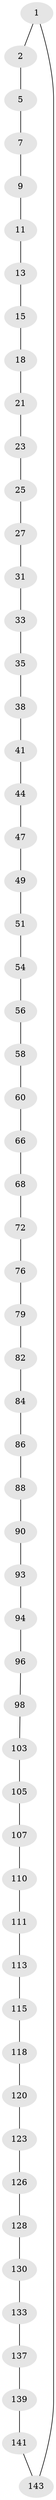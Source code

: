 // original degree distribution, {2: 1.0}
// Generated by graph-tools (version 1.1) at 2025/20/03/04/25 18:20:21]
// undirected, 58 vertices, 58 edges
graph export_dot {
graph [start="1"]
  node [color=gray90,style=filled];
  1;
  2 [super="+3"];
  5 [super="+6"];
  7 [super="+8"];
  9 [super="+10"];
  11 [super="+12"];
  13 [super="+14"];
  15 [super="+16"];
  18 [super="+19"];
  21 [super="+22"];
  23 [super="+24"];
  25 [super="+26"];
  27 [super="+28"];
  31 [super="+32"];
  33 [super="+34"];
  35 [super="+36"];
  38 [super="+39"];
  41 [super="+42"];
  44 [super="+45"];
  47 [super="+48"];
  49 [super="+50"];
  51 [super="+52"];
  54 [super="+55"];
  56 [super="+57"];
  58 [super="+59"];
  60 [super="+61"];
  66 [super="+67"];
  68 [super="+69"];
  72 [super="+73"];
  76 [super="+77"];
  79 [super="+80"];
  82 [super="+83"];
  84 [super="+85"];
  86 [super="+87"];
  88 [super="+89"];
  90 [super="+91"];
  93;
  94 [super="+95"];
  96 [super="+97"];
  98 [super="+99"];
  103 [super="+104"];
  105 [super="+106"];
  107 [super="+108"];
  110;
  111 [super="+112"];
  113 [super="+114"];
  115 [super="+116"];
  118 [super="+119"];
  120 [super="+121"];
  123 [super="+124"];
  126 [super="+127"];
  128 [super="+129"];
  130 [super="+131"];
  133 [super="+134"];
  137 [super="+138"];
  139 [super="+140"];
  141 [super="+142"];
  143 [super="+144"];
  1 -- 2;
  1 -- 143;
  2 -- 5;
  5 -- 7;
  7 -- 9;
  9 -- 11;
  11 -- 13;
  13 -- 15;
  15 -- 18;
  18 -- 21;
  21 -- 23;
  23 -- 25;
  25 -- 27;
  27 -- 31;
  31 -- 33;
  33 -- 35;
  35 -- 38;
  38 -- 41;
  41 -- 44;
  44 -- 47;
  47 -- 49;
  49 -- 51;
  51 -- 54;
  54 -- 56;
  56 -- 58;
  58 -- 60;
  60 -- 66;
  66 -- 68;
  68 -- 72;
  72 -- 76;
  76 -- 79;
  79 -- 82;
  82 -- 84;
  84 -- 86;
  86 -- 88;
  88 -- 90;
  90 -- 93;
  93 -- 94;
  94 -- 96;
  96 -- 98;
  98 -- 103;
  103 -- 105;
  105 -- 107;
  107 -- 110;
  110 -- 111;
  111 -- 113;
  113 -- 115;
  115 -- 118;
  118 -- 120;
  120 -- 123;
  123 -- 126;
  126 -- 128;
  128 -- 130;
  130 -- 133;
  133 -- 137;
  137 -- 139;
  139 -- 141;
  141 -- 143;
}
